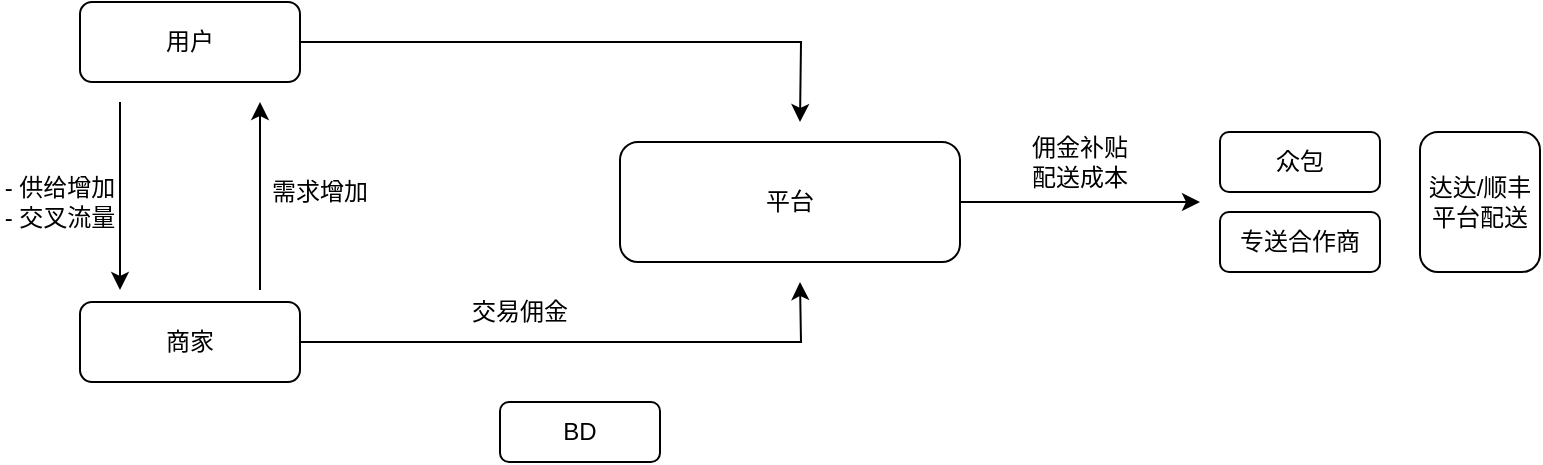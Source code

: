 <mxfile version="21.1.2" type="github">
  <diagram name="第 1 页" id="qoFWoqQQtf8SlPOWqUR3">
    <mxGraphModel dx="1331" dy="783" grid="1" gridSize="10" guides="1" tooltips="1" connect="1" arrows="1" fold="1" page="1" pageScale="1" pageWidth="1169" pageHeight="827" math="0" shadow="0">
      <root>
        <mxCell id="0" />
        <mxCell id="1" parent="0" />
        <mxCell id="KE6Zw9q1b7qpx3u-HzaN-10" style="edgeStyle=orthogonalEdgeStyle;rounded=0;orthogonalLoop=1;jettySize=auto;html=1;exitX=1;exitY=0.5;exitDx=0;exitDy=0;" edge="1" parent="1" source="KE6Zw9q1b7qpx3u-HzaN-1">
          <mxGeometry relative="1" as="geometry">
            <mxPoint x="720" y="380" as="targetPoint" />
          </mxGeometry>
        </mxCell>
        <mxCell id="KE6Zw9q1b7qpx3u-HzaN-1" value="平台" style="rounded=1;whiteSpace=wrap;html=1;" vertex="1" parent="1">
          <mxGeometry x="430" y="350" width="170" height="60" as="geometry" />
        </mxCell>
        <mxCell id="KE6Zw9q1b7qpx3u-HzaN-13" style="edgeStyle=orthogonalEdgeStyle;rounded=0;orthogonalLoop=1;jettySize=auto;html=1;exitX=1;exitY=0.5;exitDx=0;exitDy=0;" edge="1" parent="1" source="KE6Zw9q1b7qpx3u-HzaN-3">
          <mxGeometry relative="1" as="geometry">
            <mxPoint x="520" y="420" as="targetPoint" />
          </mxGeometry>
        </mxCell>
        <mxCell id="KE6Zw9q1b7qpx3u-HzaN-3" value="商家" style="rounded=1;whiteSpace=wrap;html=1;" vertex="1" parent="1">
          <mxGeometry x="160" y="430" width="110" height="40" as="geometry" />
        </mxCell>
        <mxCell id="KE6Zw9q1b7qpx3u-HzaN-15" style="edgeStyle=orthogonalEdgeStyle;rounded=0;orthogonalLoop=1;jettySize=auto;html=1;exitX=1;exitY=0.5;exitDx=0;exitDy=0;" edge="1" parent="1" source="KE6Zw9q1b7qpx3u-HzaN-4">
          <mxGeometry relative="1" as="geometry">
            <mxPoint x="520" y="340" as="targetPoint" />
          </mxGeometry>
        </mxCell>
        <mxCell id="KE6Zw9q1b7qpx3u-HzaN-4" value="用户" style="rounded=1;whiteSpace=wrap;html=1;" vertex="1" parent="1">
          <mxGeometry x="160" y="280" width="110" height="40" as="geometry" />
        </mxCell>
        <mxCell id="KE6Zw9q1b7qpx3u-HzaN-7" value="" style="group" vertex="1" connectable="0" parent="1">
          <mxGeometry x="730" y="345" width="160" height="70" as="geometry" />
        </mxCell>
        <mxCell id="KE6Zw9q1b7qpx3u-HzaN-2" value="众包" style="rounded=1;whiteSpace=wrap;html=1;" vertex="1" parent="KE6Zw9q1b7qpx3u-HzaN-7">
          <mxGeometry width="80" height="30" as="geometry" />
        </mxCell>
        <mxCell id="KE6Zw9q1b7qpx3u-HzaN-5" value="达达/顺丰平台配送" style="rounded=1;whiteSpace=wrap;html=1;" vertex="1" parent="KE6Zw9q1b7qpx3u-HzaN-7">
          <mxGeometry x="100" width="60" height="70" as="geometry" />
        </mxCell>
        <mxCell id="KE6Zw9q1b7qpx3u-HzaN-6" value="专送合作商" style="rounded=1;whiteSpace=wrap;html=1;" vertex="1" parent="KE6Zw9q1b7qpx3u-HzaN-7">
          <mxGeometry y="40" width="80" height="30" as="geometry" />
        </mxCell>
        <mxCell id="KE6Zw9q1b7qpx3u-HzaN-8" value="BD" style="rounded=1;whiteSpace=wrap;html=1;" vertex="1" parent="1">
          <mxGeometry x="370" y="480" width="80" height="30" as="geometry" />
        </mxCell>
        <mxCell id="KE6Zw9q1b7qpx3u-HzaN-11" value="佣金补贴&lt;br&gt;配送成本" style="text;html=1;strokeColor=none;fillColor=none;align=center;verticalAlign=middle;whiteSpace=wrap;rounded=0;" vertex="1" parent="1">
          <mxGeometry x="630" y="345" width="60" height="30" as="geometry" />
        </mxCell>
        <mxCell id="KE6Zw9q1b7qpx3u-HzaN-14" value="交易佣金" style="text;html=1;strokeColor=none;fillColor=none;align=center;verticalAlign=middle;whiteSpace=wrap;rounded=0;" vertex="1" parent="1">
          <mxGeometry x="350" y="420" width="60" height="30" as="geometry" />
        </mxCell>
        <mxCell id="KE6Zw9q1b7qpx3u-HzaN-17" value="" style="endArrow=classic;html=1;rounded=0;" edge="1" parent="1">
          <mxGeometry width="50" height="50" relative="1" as="geometry">
            <mxPoint x="250" y="424" as="sourcePoint" />
            <mxPoint x="250" y="330" as="targetPoint" />
          </mxGeometry>
        </mxCell>
        <mxCell id="KE6Zw9q1b7qpx3u-HzaN-18" value="" style="endArrow=classic;html=1;rounded=0;" edge="1" parent="1">
          <mxGeometry width="50" height="50" relative="1" as="geometry">
            <mxPoint x="180" y="330" as="sourcePoint" />
            <mxPoint x="180" y="424" as="targetPoint" />
          </mxGeometry>
        </mxCell>
        <mxCell id="KE6Zw9q1b7qpx3u-HzaN-19" value="- 供给增加&lt;br&gt;- 交叉流量" style="text;html=1;strokeColor=none;fillColor=none;align=center;verticalAlign=middle;whiteSpace=wrap;rounded=0;" vertex="1" parent="1">
          <mxGeometry x="120" y="365" width="60" height="30" as="geometry" />
        </mxCell>
        <mxCell id="KE6Zw9q1b7qpx3u-HzaN-20" value="需求增加" style="text;html=1;strokeColor=none;fillColor=none;align=center;verticalAlign=middle;whiteSpace=wrap;rounded=0;" vertex="1" parent="1">
          <mxGeometry x="250" y="360" width="60" height="30" as="geometry" />
        </mxCell>
      </root>
    </mxGraphModel>
  </diagram>
</mxfile>
